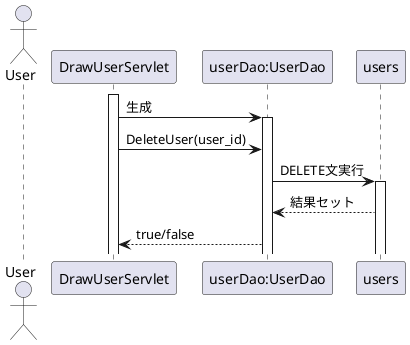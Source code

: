 @startuml 
actor User
participant "DrawUserServlet" as A
participant "userDao:UserDao" as B
participant "users" as C
activate A
A -> B: 生成
activate B
A -> B: DeleteUser(user_id)
B -> C: DELETE文実行
activate C
C --> B: 結果セット
B --> A: true/false
@enduml